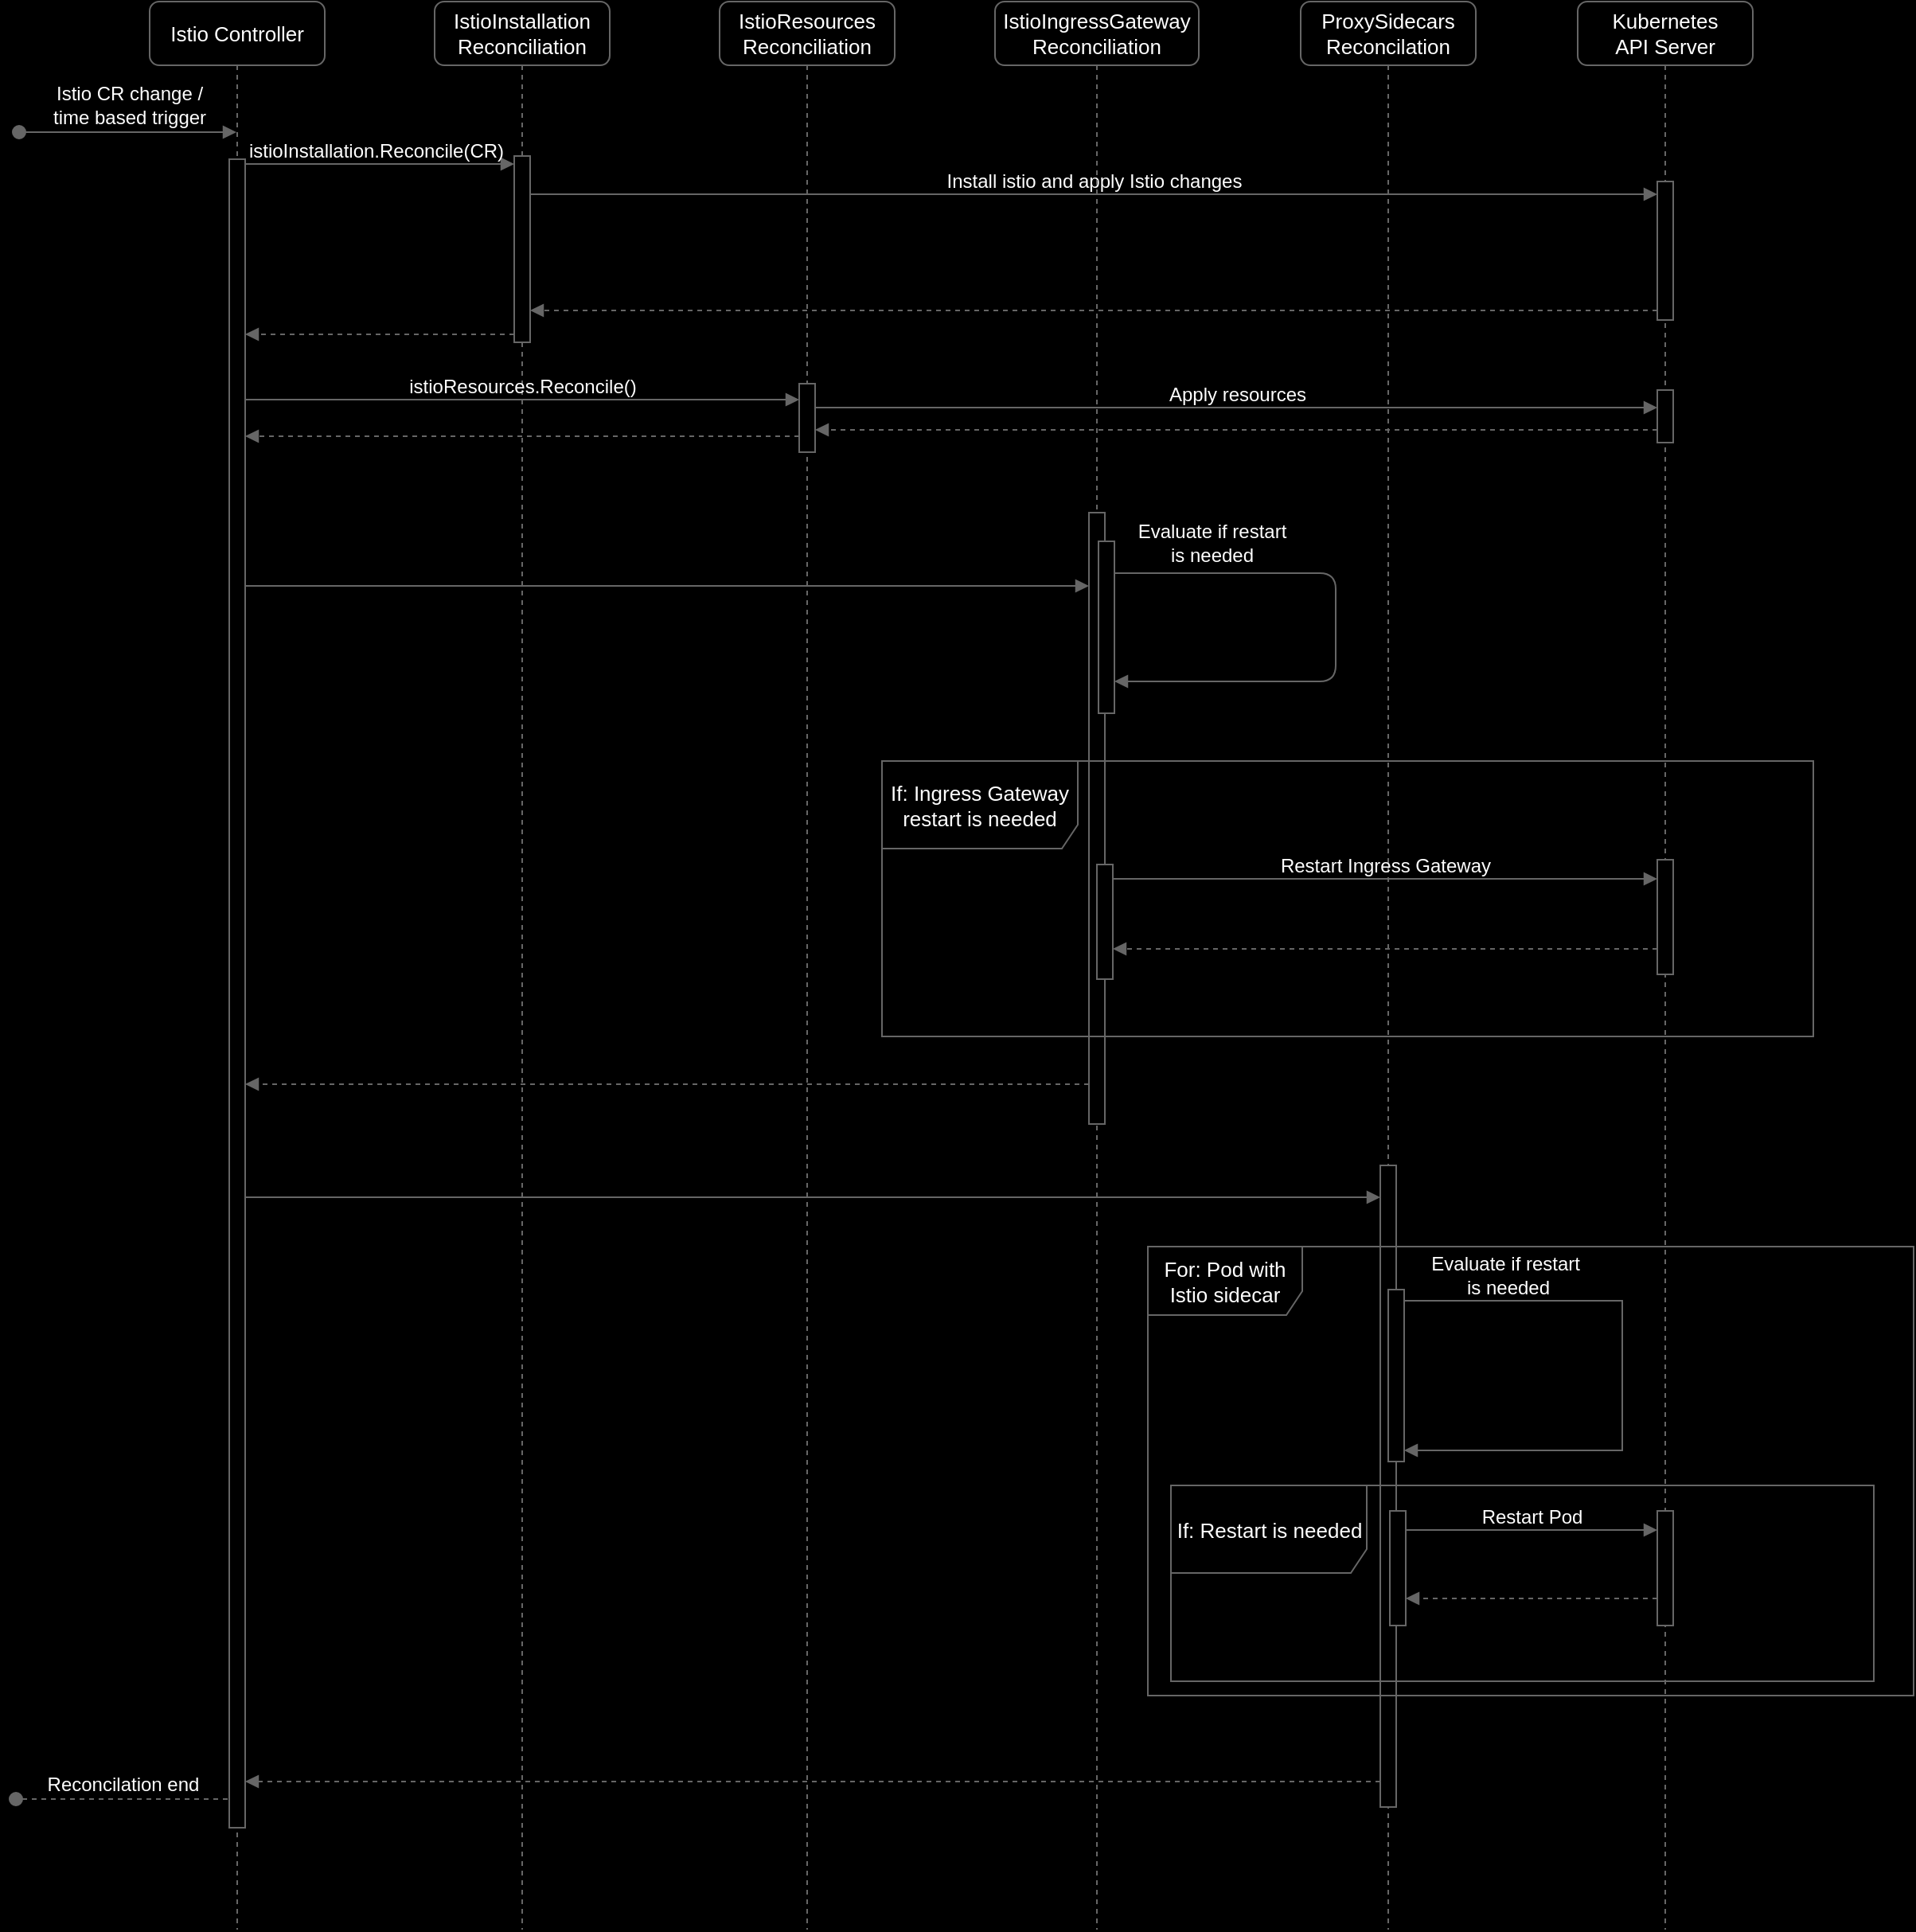 <mxfile version="21.6.5" type="device">
  <diagram name="Page-1" id="MNH3XjC20ktFi9s7011N">
    <mxGraphModel dx="1514" dy="721" grid="0" gridSize="10" guides="1" tooltips="1" connect="1" arrows="1" fold="1" page="1" pageScale="1" pageWidth="827" pageHeight="1169" background="#000000" math="0" shadow="0">
      <root>
        <mxCell id="0" />
        <mxCell id="1" parent="0" />
        <mxCell id="p223mYYwb6-epg65SY8K-14" value="istioInstallation.Reconcile(CR)&lt;br style=&quot;font-size: 12px;&quot;&gt;" style="edgeStyle=elbowEdgeStyle;shape=connector;curved=0;rounded=0;orthogonalLoop=1;jettySize=auto;elbow=vertical;html=1;labelBackgroundColor=none;strokeColor=#666666;fontFamily=Helvetica;fontSize=12;fontColor=#FFFFFF;endArrow=block;targetPerimeterSpacing=0;spacingTop=-17;" edge="1" parent="1" source="p223mYYwb6-epg65SY8K-1" target="p223mYYwb6-epg65SY8K-20">
          <mxGeometry relative="1" as="geometry">
            <Array as="points">
              <mxPoint x="270" y="185" />
            </Array>
          </mxGeometry>
        </mxCell>
        <mxCell id="p223mYYwb6-epg65SY8K-1" value="Istio Controller" style="shape=umlLifeline;perimeter=lifelinePerimeter;whiteSpace=wrap;html=1;container=1;dropTarget=0;collapsible=0;recursiveResize=0;outlineConnect=0;portConstraint=eastwest;newEdgeStyle={&quot;edgeStyle&quot;:&quot;elbowEdgeStyle&quot;,&quot;elbow&quot;:&quot;vertical&quot;,&quot;curved&quot;:0,&quot;rounded&quot;:0};fillColor=#000000;fontColor=#FFFFFF;labelBorderColor=default;strokeColor=#666666;rounded=1;fontSize=13;" vertex="1" parent="1">
          <mxGeometry x="130" y="83" width="110" height="1211" as="geometry" />
        </mxCell>
        <mxCell id="p223mYYwb6-epg65SY8K-19" value="" style="html=1;points=[];perimeter=orthogonalPerimeter;outlineConnect=0;targetShapes=umlLifeline;portConstraint=eastwest;newEdgeStyle={&quot;edgeStyle&quot;:&quot;elbowEdgeStyle&quot;,&quot;elbow&quot;:&quot;vertical&quot;,&quot;curved&quot;:0,&quot;rounded&quot;:0};fontFamily=Helvetica;fontSize=11;fontColor=#FFFFFF;fillColor=#000000;strokeColor=#666666;" vertex="1" parent="p223mYYwb6-epg65SY8K-1">
          <mxGeometry x="50" y="99" width="10" height="1048" as="geometry" />
        </mxCell>
        <mxCell id="p223mYYwb6-epg65SY8K-3" value="Istio CR change / &lt;br style=&quot;font-size: 12px;&quot;&gt;time based trigger" style="html=1;verticalAlign=bottom;startArrow=oval;startFill=1;endArrow=block;startSize=8;edgeStyle=elbowEdgeStyle;elbow=vertical;curved=0;rounded=0;strokeColor=#666666;labelBackgroundColor=none;fontColor=#FFFFFF;fontSize=12;" edge="1" parent="1" target="p223mYYwb6-epg65SY8K-1">
          <mxGeometry width="60" relative="1" as="geometry">
            <mxPoint x="48" y="165" as="sourcePoint" />
            <mxPoint x="177.5" y="165" as="targetPoint" />
          </mxGeometry>
        </mxCell>
        <mxCell id="p223mYYwb6-epg65SY8K-15" value="Install istio and apply Istio changes" style="edgeStyle=elbowEdgeStyle;shape=connector;curved=0;rounded=0;orthogonalLoop=1;jettySize=auto;elbow=vertical;html=1;labelBackgroundColor=none;strokeColor=#666666;fontFamily=Helvetica;fontSize=12;fontColor=#FFFFFF;endArrow=block;targetPerimeterSpacing=0;spacingTop=-17;" edge="1" parent="1" source="p223mYYwb6-epg65SY8K-20" target="p223mYYwb6-epg65SY8K-21">
          <mxGeometry relative="1" as="geometry">
            <mxPoint x="364" y="204" as="sourcePoint" />
            <mxPoint x="1082" y="204" as="targetPoint" />
            <Array as="points">
              <mxPoint x="723.5" y="204" />
            </Array>
          </mxGeometry>
        </mxCell>
        <mxCell id="p223mYYwb6-epg65SY8K-17" style="edgeStyle=elbowEdgeStyle;shape=connector;curved=0;rounded=0;orthogonalLoop=1;jettySize=auto;elbow=vertical;html=1;labelBackgroundColor=none;strokeColor=#666666;fontFamily=Helvetica;fontSize=11;fontColor=#FFFFFF;endArrow=block;targetPerimeterSpacing=0;dashed=1;" edge="1" parent="1" source="p223mYYwb6-epg65SY8K-20">
          <mxGeometry relative="1" as="geometry">
            <mxPoint x="190" y="292" as="targetPoint" />
            <Array as="points">
              <mxPoint x="265" y="292" />
            </Array>
          </mxGeometry>
        </mxCell>
        <mxCell id="p223mYYwb6-epg65SY8K-4" value="IstioInstallation&lt;br style=&quot;font-size: 13px;&quot;&gt;Reconciliation" style="shape=umlLifeline;perimeter=lifelinePerimeter;whiteSpace=wrap;html=1;container=1;dropTarget=0;collapsible=0;recursiveResize=0;outlineConnect=0;portConstraint=eastwest;newEdgeStyle={&quot;edgeStyle&quot;:&quot;elbowEdgeStyle&quot;,&quot;elbow&quot;:&quot;vertical&quot;,&quot;curved&quot;:0,&quot;rounded&quot;:0};fillColor=#000000;fontColor=#FFFFFF;labelBorderColor=default;strokeColor=#666666;rounded=1;fontSize=13;" vertex="1" parent="1">
          <mxGeometry x="309" y="83" width="110" height="1211" as="geometry" />
        </mxCell>
        <mxCell id="p223mYYwb6-epg65SY8K-20" value="" style="html=1;points=[];perimeter=orthogonalPerimeter;outlineConnect=0;targetShapes=umlLifeline;portConstraint=eastwest;newEdgeStyle={&quot;edgeStyle&quot;:&quot;elbowEdgeStyle&quot;,&quot;elbow&quot;:&quot;vertical&quot;,&quot;curved&quot;:0,&quot;rounded&quot;:0};fontFamily=Helvetica;fontSize=11;fontColor=#FFFFFF;fillColor=#000000;strokeColor=#666666;" vertex="1" parent="p223mYYwb6-epg65SY8K-4">
          <mxGeometry x="50" y="97" width="10" height="117" as="geometry" />
        </mxCell>
        <mxCell id="p223mYYwb6-epg65SY8K-6" value="IstioResources&lt;br&gt;Reconciliation" style="shape=umlLifeline;perimeter=lifelinePerimeter;whiteSpace=wrap;html=1;container=1;dropTarget=0;collapsible=0;recursiveResize=0;outlineConnect=0;portConstraint=eastwest;newEdgeStyle={&quot;edgeStyle&quot;:&quot;elbowEdgeStyle&quot;,&quot;elbow&quot;:&quot;vertical&quot;,&quot;curved&quot;:0,&quot;rounded&quot;:0};fillColor=#000000;fontColor=#FFFFFF;labelBorderColor=default;strokeColor=#666666;rounded=1;fontSize=13;" vertex="1" parent="1">
          <mxGeometry x="488" y="83" width="110" height="1211" as="geometry" />
        </mxCell>
        <mxCell id="p223mYYwb6-epg65SY8K-24" value="" style="html=1;points=[];perimeter=orthogonalPerimeter;outlineConnect=0;targetShapes=umlLifeline;portConstraint=eastwest;newEdgeStyle={&quot;edgeStyle&quot;:&quot;elbowEdgeStyle&quot;,&quot;elbow&quot;:&quot;vertical&quot;,&quot;curved&quot;:0,&quot;rounded&quot;:0};fontFamily=Helvetica;fontSize=11;fontColor=#FFFFFF;fillColor=#000000;strokeColor=#666666;" vertex="1" parent="p223mYYwb6-epg65SY8K-6">
          <mxGeometry x="50" y="240" width="10" height="43" as="geometry" />
        </mxCell>
        <mxCell id="p223mYYwb6-epg65SY8K-7" value="IstioIngressGateway&lt;br style=&quot;font-size: 13px;&quot;&gt;Reconciliation" style="shape=umlLifeline;perimeter=lifelinePerimeter;whiteSpace=wrap;html=1;container=1;dropTarget=0;collapsible=0;recursiveResize=0;outlineConnect=0;portConstraint=eastwest;newEdgeStyle={&quot;edgeStyle&quot;:&quot;elbowEdgeStyle&quot;,&quot;elbow&quot;:&quot;vertical&quot;,&quot;curved&quot;:0,&quot;rounded&quot;:0};fillColor=#000000;fontColor=#FFFFFF;labelBorderColor=default;strokeColor=#666666;rounded=1;fontSize=13;" vertex="1" parent="1">
          <mxGeometry x="661" y="83" width="128" height="1211" as="geometry" />
        </mxCell>
        <mxCell id="p223mYYwb6-epg65SY8K-35" value="Evaluate if restart &lt;br style=&quot;font-size: 12px;&quot;&gt;is needed" style="edgeStyle=elbowEdgeStyle;shape=connector;rounded=1;orthogonalLoop=1;jettySize=auto;elbow=vertical;html=1;labelBackgroundColor=none;strokeColor=#666666;fontFamily=Helvetica;fontSize=12;fontColor=#FFFFFF;endArrow=block;targetPerimeterSpacing=0;" edge="1" parent="p223mYYwb6-epg65SY8K-7" source="p223mYYwb6-epg65SY8K-31" target="p223mYYwb6-epg65SY8K-31">
          <mxGeometry x="-0.649" y="19" relative="1" as="geometry">
            <Array as="points">
              <mxPoint x="214" y="427" />
            </Array>
            <mxPoint as="offset" />
          </mxGeometry>
        </mxCell>
        <mxCell id="p223mYYwb6-epg65SY8K-42" value="" style="html=1;points=[];perimeter=orthogonalPerimeter;outlineConnect=0;targetShapes=umlLifeline;portConstraint=eastwest;newEdgeStyle={&quot;edgeStyle&quot;:&quot;elbowEdgeStyle&quot;,&quot;elbow&quot;:&quot;vertical&quot;,&quot;curved&quot;:0,&quot;rounded&quot;:0};fontFamily=Helvetica;fontSize=11;fontColor=#FFFFFF;fillColor=#000000;strokeColor=#666666;" vertex="1" parent="p223mYYwb6-epg65SY8K-7">
          <mxGeometry x="59" y="321" width="10" height="384" as="geometry" />
        </mxCell>
        <mxCell id="p223mYYwb6-epg65SY8K-31" value="" style="html=1;points=[];perimeter=orthogonalPerimeter;outlineConnect=0;targetShapes=umlLifeline;portConstraint=eastwest;newEdgeStyle={&quot;edgeStyle&quot;:&quot;elbowEdgeStyle&quot;,&quot;elbow&quot;:&quot;vertical&quot;,&quot;curved&quot;:0,&quot;rounded&quot;:0};fontFamily=Helvetica;fontSize=11;fontColor=#FFFFFF;fillColor=#000000;strokeColor=#666666;" vertex="1" parent="p223mYYwb6-epg65SY8K-7">
          <mxGeometry x="65" y="339" width="10" height="108" as="geometry" />
        </mxCell>
        <mxCell id="p223mYYwb6-epg65SY8K-8" value="ProxySidecars&lt;br style=&quot;font-size: 13px;&quot;&gt;Reconcilation" style="shape=umlLifeline;perimeter=lifelinePerimeter;whiteSpace=wrap;html=1;container=1;dropTarget=0;collapsible=0;recursiveResize=0;outlineConnect=0;portConstraint=eastwest;newEdgeStyle={&quot;edgeStyle&quot;:&quot;elbowEdgeStyle&quot;,&quot;elbow&quot;:&quot;vertical&quot;,&quot;curved&quot;:0,&quot;rounded&quot;:0};fillColor=#000000;fontColor=#FFFFFF;labelBorderColor=default;strokeColor=#666666;rounded=1;fontSize=13;" vertex="1" parent="1">
          <mxGeometry x="853" y="83" width="110" height="1211" as="geometry" />
        </mxCell>
        <mxCell id="p223mYYwb6-epg65SY8K-46" value="" style="html=1;points=[];perimeter=orthogonalPerimeter;outlineConnect=0;targetShapes=umlLifeline;portConstraint=eastwest;newEdgeStyle={&quot;edgeStyle&quot;:&quot;elbowEdgeStyle&quot;,&quot;elbow&quot;:&quot;vertical&quot;,&quot;curved&quot;:0,&quot;rounded&quot;:0};fontFamily=Helvetica;fontSize=11;fontColor=#FFFFFF;fillColor=#000000;strokeColor=#666666;" vertex="1" parent="p223mYYwb6-epg65SY8K-8">
          <mxGeometry x="50" y="731" width="10" height="403" as="geometry" />
        </mxCell>
        <mxCell id="p223mYYwb6-epg65SY8K-53" value="" style="html=1;points=[];perimeter=orthogonalPerimeter;outlineConnect=0;targetShapes=umlLifeline;portConstraint=eastwest;newEdgeStyle={&quot;edgeStyle&quot;:&quot;elbowEdgeStyle&quot;,&quot;elbow&quot;:&quot;vertical&quot;,&quot;curved&quot;:0,&quot;rounded&quot;:0};fontFamily=Helvetica;fontSize=11;fontColor=#FFFFFF;fillColor=#000000;strokeColor=#666666;" vertex="1" parent="p223mYYwb6-epg65SY8K-8">
          <mxGeometry x="55" y="809" width="10" height="108" as="geometry" />
        </mxCell>
        <mxCell id="p223mYYwb6-epg65SY8K-54" value="Evaluate if restart&amp;nbsp;&lt;br style=&quot;border-color: var(--border-color); font-size: 12px;&quot;&gt;is needed" style="edgeStyle=elbowEdgeStyle;shape=connector;curved=0;rounded=0;orthogonalLoop=1;jettySize=auto;elbow=vertical;html=1;labelBackgroundColor=none;strokeColor=#666666;fontFamily=Helvetica;fontSize=12;fontColor=#FFFFFF;endArrow=block;targetPerimeterSpacing=0;" edge="1" parent="p223mYYwb6-epg65SY8K-8" source="p223mYYwb6-epg65SY8K-53" target="p223mYYwb6-epg65SY8K-53">
          <mxGeometry x="-0.647" y="16" relative="1" as="geometry">
            <Array as="points">
              <mxPoint x="202" y="910" />
            </Array>
            <mxPoint as="offset" />
          </mxGeometry>
        </mxCell>
        <mxCell id="p223mYYwb6-epg65SY8K-16" style="edgeStyle=elbowEdgeStyle;shape=connector;curved=0;rounded=0;orthogonalLoop=1;jettySize=auto;elbow=vertical;html=1;labelBackgroundColor=none;strokeColor=#666666;fontFamily=Helvetica;fontSize=11;fontColor=#FFFFFF;endArrow=block;targetPerimeterSpacing=0;dashed=1;" edge="1" parent="1" source="p223mYYwb6-epg65SY8K-21" target="p223mYYwb6-epg65SY8K-20">
          <mxGeometry relative="1" as="geometry">
            <Array as="points">
              <mxPoint x="696" y="277" />
            </Array>
          </mxGeometry>
        </mxCell>
        <mxCell id="p223mYYwb6-epg65SY8K-9" value="Kubernetes&lt;br&gt;API Server" style="shape=umlLifeline;perimeter=lifelinePerimeter;whiteSpace=wrap;html=1;container=1;dropTarget=0;collapsible=0;recursiveResize=0;outlineConnect=0;portConstraint=eastwest;newEdgeStyle={&quot;edgeStyle&quot;:&quot;elbowEdgeStyle&quot;,&quot;elbow&quot;:&quot;vertical&quot;,&quot;curved&quot;:0,&quot;rounded&quot;:0};fillColor=#000000;fontColor=#FFFFFF;labelBorderColor=default;strokeColor=#666666;rounded=1;fontSize=13;" vertex="1" parent="1">
          <mxGeometry x="1027" y="83" width="110" height="1211" as="geometry" />
        </mxCell>
        <mxCell id="p223mYYwb6-epg65SY8K-21" value="" style="html=1;points=[];perimeter=orthogonalPerimeter;outlineConnect=0;targetShapes=umlLifeline;portConstraint=eastwest;newEdgeStyle={&quot;edgeStyle&quot;:&quot;elbowEdgeStyle&quot;,&quot;elbow&quot;:&quot;vertical&quot;,&quot;curved&quot;:0,&quot;rounded&quot;:0};fontFamily=Helvetica;fontSize=11;fontColor=#FFFFFF;fillColor=#000000;strokeColor=#666666;" vertex="1" parent="p223mYYwb6-epg65SY8K-9">
          <mxGeometry x="50" y="113" width="10" height="87" as="geometry" />
        </mxCell>
        <mxCell id="p223mYYwb6-epg65SY8K-26" value="" style="html=1;points=[];perimeter=orthogonalPerimeter;outlineConnect=0;targetShapes=umlLifeline;portConstraint=eastwest;newEdgeStyle={&quot;edgeStyle&quot;:&quot;elbowEdgeStyle&quot;,&quot;elbow&quot;:&quot;vertical&quot;,&quot;curved&quot;:0,&quot;rounded&quot;:0};fontFamily=Helvetica;fontSize=11;fontColor=#FFFFFF;fillColor=#000000;strokeColor=#666666;" vertex="1" parent="p223mYYwb6-epg65SY8K-9">
          <mxGeometry x="50" y="244" width="10" height="33" as="geometry" />
        </mxCell>
        <mxCell id="p223mYYwb6-epg65SY8K-37" value="" style="html=1;points=[];perimeter=orthogonalPerimeter;outlineConnect=0;targetShapes=umlLifeline;portConstraint=eastwest;newEdgeStyle={&quot;edgeStyle&quot;:&quot;elbowEdgeStyle&quot;,&quot;elbow&quot;:&quot;vertical&quot;,&quot;curved&quot;:0,&quot;rounded&quot;:0};fontFamily=Helvetica;fontSize=11;fontColor=#FFFFFF;fillColor=#000000;strokeColor=#666666;" vertex="1" parent="p223mYYwb6-epg65SY8K-9">
          <mxGeometry x="50" y="539" width="10" height="72" as="geometry" />
        </mxCell>
        <mxCell id="p223mYYwb6-epg65SY8K-58" value="" style="html=1;points=[];perimeter=orthogonalPerimeter;outlineConnect=0;targetShapes=umlLifeline;portConstraint=eastwest;newEdgeStyle={&quot;edgeStyle&quot;:&quot;elbowEdgeStyle&quot;,&quot;elbow&quot;:&quot;vertical&quot;,&quot;curved&quot;:0,&quot;rounded&quot;:0};fontFamily=Helvetica;fontSize=11;fontColor=#FFFFFF;fillColor=#000000;strokeColor=#666666;" vertex="1" parent="p223mYYwb6-epg65SY8K-9">
          <mxGeometry x="50" y="948" width="10" height="72" as="geometry" />
        </mxCell>
        <mxCell id="p223mYYwb6-epg65SY8K-25" value="istioResources.Reconcile()" style="edgeStyle=elbowEdgeStyle;shape=connector;curved=0;rounded=0;orthogonalLoop=1;jettySize=auto;elbow=vertical;html=1;labelBackgroundColor=none;strokeColor=#666666;fontFamily=Helvetica;fontSize=12;fontColor=#FFFFFF;endArrow=block;targetPerimeterSpacing=0;spacingTop=-17;" edge="1" parent="1" source="p223mYYwb6-epg65SY8K-19" target="p223mYYwb6-epg65SY8K-24">
          <mxGeometry relative="1" as="geometry">
            <Array as="points">
              <mxPoint x="367" y="333" />
            </Array>
          </mxGeometry>
        </mxCell>
        <mxCell id="p223mYYwb6-epg65SY8K-28" value="Apply resources" style="edgeStyle=elbowEdgeStyle;shape=connector;curved=0;rounded=0;orthogonalLoop=1;jettySize=auto;elbow=vertical;html=1;labelBackgroundColor=none;strokeColor=#666666;fontFamily=Helvetica;fontSize=12;fontColor=#FFFFFF;endArrow=block;targetPerimeterSpacing=0;spacingTop=-17;" edge="1" parent="1" source="p223mYYwb6-epg65SY8K-24" target="p223mYYwb6-epg65SY8K-26">
          <mxGeometry relative="1" as="geometry">
            <Array as="points">
              <mxPoint x="813" y="338" />
            </Array>
          </mxGeometry>
        </mxCell>
        <mxCell id="p223mYYwb6-epg65SY8K-29" style="edgeStyle=elbowEdgeStyle;shape=connector;curved=0;rounded=0;orthogonalLoop=1;jettySize=auto;elbow=vertical;html=1;labelBackgroundColor=none;strokeColor=#666666;fontFamily=Helvetica;fontSize=12;fontColor=#FFFFFF;endArrow=block;targetPerimeterSpacing=0;dashed=1;" edge="1" parent="1" source="p223mYYwb6-epg65SY8K-26" target="p223mYYwb6-epg65SY8K-24">
          <mxGeometry relative="1" as="geometry">
            <Array as="points">
              <mxPoint x="815" y="352" />
            </Array>
          </mxGeometry>
        </mxCell>
        <mxCell id="p223mYYwb6-epg65SY8K-30" style="edgeStyle=elbowEdgeStyle;shape=connector;curved=0;rounded=0;orthogonalLoop=1;jettySize=auto;elbow=vertical;html=1;labelBackgroundColor=none;strokeColor=#666666;fontFamily=Helvetica;fontSize=12;fontColor=#FFFFFF;endArrow=block;targetPerimeterSpacing=0;dashed=1;" edge="1" parent="1" source="p223mYYwb6-epg65SY8K-24" target="p223mYYwb6-epg65SY8K-19">
          <mxGeometry relative="1" as="geometry">
            <Array as="points">
              <mxPoint x="393" y="356" />
            </Array>
          </mxGeometry>
        </mxCell>
        <mxCell id="p223mYYwb6-epg65SY8K-32" style="edgeStyle=elbowEdgeStyle;shape=connector;curved=0;rounded=0;orthogonalLoop=1;jettySize=auto;elbow=vertical;html=1;labelBackgroundColor=none;strokeColor=#666666;fontFamily=Helvetica;fontSize=12;fontColor=#FFFFFF;endArrow=block;targetPerimeterSpacing=0;" edge="1" parent="1" source="p223mYYwb6-epg65SY8K-19" target="p223mYYwb6-epg65SY8K-42">
          <mxGeometry relative="1" as="geometry">
            <Array as="points">
              <mxPoint x="578" y="450" />
              <mxPoint x="458" y="416" />
            </Array>
          </mxGeometry>
        </mxCell>
        <mxCell id="p223mYYwb6-epg65SY8K-34" value="If: Ingress Gateway restart is needed" style="shape=umlFrame;whiteSpace=wrap;html=1;pointerEvents=0;fontFamily=Helvetica;fontSize=13;fontColor=#FFFFFF;fillColor=none;swimlaneFillColor=none;strokeColor=#666666;width=123;height=55;perimeter=rectanglePerimeter;shadow=0;" vertex="1" parent="1">
          <mxGeometry x="590" y="560" width="585" height="173" as="geometry" />
        </mxCell>
        <mxCell id="p223mYYwb6-epg65SY8K-40" value="Restart Ingress Gateway" style="edgeStyle=elbowEdgeStyle;shape=connector;curved=0;rounded=0;orthogonalLoop=1;jettySize=auto;elbow=vertical;html=1;labelBackgroundColor=none;strokeColor=#666666;fontFamily=Helvetica;fontSize=12;fontColor=#FFFFFF;endArrow=block;targetPerimeterSpacing=0;spacingTop=-17;" edge="1" parent="1" source="p223mYYwb6-epg65SY8K-39" target="p223mYYwb6-epg65SY8K-37">
          <mxGeometry relative="1" as="geometry">
            <mxPoint x="734.5" y="638.5" as="sourcePoint" />
            <mxPoint x="1081.5" y="638.5" as="targetPoint" />
            <Array as="points">
              <mxPoint x="904" y="634" />
            </Array>
          </mxGeometry>
        </mxCell>
        <mxCell id="p223mYYwb6-epg65SY8K-39" value="" style="html=1;points=[];perimeter=orthogonalPerimeter;outlineConnect=0;targetShapes=umlLifeline;portConstraint=eastwest;newEdgeStyle={&quot;edgeStyle&quot;:&quot;elbowEdgeStyle&quot;,&quot;elbow&quot;:&quot;vertical&quot;,&quot;curved&quot;:0,&quot;rounded&quot;:0};fontFamily=Helvetica;fontSize=11;fontColor=#FFFFFF;fillColor=#000000;strokeColor=#666666;" vertex="1" parent="1">
          <mxGeometry x="725" y="625" width="10" height="72" as="geometry" />
        </mxCell>
        <mxCell id="p223mYYwb6-epg65SY8K-41" style="edgeStyle=elbowEdgeStyle;shape=connector;curved=0;rounded=0;orthogonalLoop=1;jettySize=auto;elbow=vertical;html=1;labelBackgroundColor=none;strokeColor=#666666;fontFamily=Helvetica;fontSize=13;fontColor=#FFFFFF;endArrow=block;targetPerimeterSpacing=0;dashed=1;" edge="1" parent="1" source="p223mYYwb6-epg65SY8K-37" target="p223mYYwb6-epg65SY8K-39">
          <mxGeometry relative="1" as="geometry">
            <Array as="points">
              <mxPoint x="895" y="678" />
            </Array>
          </mxGeometry>
        </mxCell>
        <mxCell id="p223mYYwb6-epg65SY8K-44" style="edgeStyle=elbowEdgeStyle;shape=connector;curved=0;rounded=0;orthogonalLoop=1;jettySize=auto;elbow=vertical;html=1;labelBackgroundColor=none;strokeColor=#666666;fontFamily=Helvetica;fontSize=13;fontColor=#FFFFFF;endArrow=block;targetPerimeterSpacing=0;dashed=1;" edge="1" parent="1" source="p223mYYwb6-epg65SY8K-42" target="p223mYYwb6-epg65SY8K-19">
          <mxGeometry relative="1" as="geometry">
            <Array as="points">
              <mxPoint x="487" y="763" />
            </Array>
          </mxGeometry>
        </mxCell>
        <mxCell id="p223mYYwb6-epg65SY8K-45" style="edgeStyle=elbowEdgeStyle;shape=connector;curved=0;rounded=0;orthogonalLoop=1;jettySize=auto;elbow=vertical;html=1;labelBackgroundColor=none;strokeColor=#666666;fontFamily=Helvetica;fontSize=13;fontColor=#FFFFFF;endArrow=block;targetPerimeterSpacing=0;" edge="1" parent="1" source="p223mYYwb6-epg65SY8K-19" target="p223mYYwb6-epg65SY8K-46">
          <mxGeometry relative="1" as="geometry">
            <Array as="points">
              <mxPoint x="535" y="834" />
              <mxPoint x="525" y="874" />
            </Array>
          </mxGeometry>
        </mxCell>
        <mxCell id="p223mYYwb6-epg65SY8K-47" value="For: Pod with Istio sidecar" style="shape=umlFrame;whiteSpace=wrap;html=1;pointerEvents=0;strokeColor=#666666;fontFamily=Helvetica;fontSize=13;fontColor=#FFFFFF;fillColor=none;width=97;height=43;" vertex="1" parent="1">
          <mxGeometry x="757" y="865" width="481" height="282" as="geometry" />
        </mxCell>
        <mxCell id="p223mYYwb6-epg65SY8K-52" value="If: Restart is needed" style="shape=umlFrame;whiteSpace=wrap;html=1;pointerEvents=0;fontFamily=Helvetica;fontSize=13;fontColor=#FFFFFF;fillColor=none;swimlaneFillColor=none;strokeColor=#666666;width=123;height=55;perimeter=rectanglePerimeter;shadow=0;" vertex="1" parent="1">
          <mxGeometry x="771.5" y="1015" width="441.5" height="123" as="geometry" />
        </mxCell>
        <mxCell id="p223mYYwb6-epg65SY8K-59" value="Restart Pod" style="edgeStyle=elbowEdgeStyle;shape=connector;curved=0;rounded=0;orthogonalLoop=1;jettySize=auto;elbow=vertical;html=1;labelBackgroundColor=none;strokeColor=#666666;fontFamily=Helvetica;fontSize=12;fontColor=#FFFFFF;endArrow=block;targetPerimeterSpacing=0;spacingTop=-17;" edge="1" parent="1" source="p223mYYwb6-epg65SY8K-55" target="p223mYYwb6-epg65SY8K-58">
          <mxGeometry relative="1" as="geometry">
            <Array as="points">
              <mxPoint x="993" y="1043" />
            </Array>
          </mxGeometry>
        </mxCell>
        <mxCell id="p223mYYwb6-epg65SY8K-55" value="" style="html=1;points=[];perimeter=orthogonalPerimeter;outlineConnect=0;targetShapes=umlLifeline;portConstraint=eastwest;newEdgeStyle={&quot;edgeStyle&quot;:&quot;elbowEdgeStyle&quot;,&quot;elbow&quot;:&quot;vertical&quot;,&quot;curved&quot;:0,&quot;rounded&quot;:0};fontFamily=Helvetica;fontSize=11;fontColor=#FFFFFF;fillColor=#000000;strokeColor=#666666;" vertex="1" parent="1">
          <mxGeometry x="909" y="1031" width="10" height="72" as="geometry" />
        </mxCell>
        <mxCell id="p223mYYwb6-epg65SY8K-60" style="edgeStyle=elbowEdgeStyle;shape=connector;curved=0;rounded=0;orthogonalLoop=1;jettySize=auto;elbow=vertical;html=1;labelBackgroundColor=none;strokeColor=#666666;fontFamily=Helvetica;fontSize=13;fontColor=#FFFFFF;endArrow=block;targetPerimeterSpacing=0;dashed=1;" edge="1" parent="1" source="p223mYYwb6-epg65SY8K-58" target="p223mYYwb6-epg65SY8K-55">
          <mxGeometry relative="1" as="geometry">
            <Array as="points">
              <mxPoint x="1002" y="1086" />
            </Array>
          </mxGeometry>
        </mxCell>
        <mxCell id="p223mYYwb6-epg65SY8K-61" style="edgeStyle=elbowEdgeStyle;shape=connector;curved=0;rounded=0;orthogonalLoop=1;jettySize=auto;elbow=vertical;html=1;labelBackgroundColor=none;strokeColor=#666666;fontFamily=Helvetica;fontSize=13;fontColor=#FFFFFF;endArrow=block;targetPerimeterSpacing=0;dashed=1;" edge="1" parent="1" source="p223mYYwb6-epg65SY8K-46" target="p223mYYwb6-epg65SY8K-19">
          <mxGeometry relative="1" as="geometry">
            <Array as="points">
              <mxPoint x="544" y="1201" />
            </Array>
          </mxGeometry>
        </mxCell>
        <mxCell id="p223mYYwb6-epg65SY8K-62" value="Reconcilation end" style="html=1;verticalAlign=bottom;startArrow=oval;startFill=1;endArrow=none;startSize=8;edgeStyle=elbowEdgeStyle;elbow=vertical;curved=0;rounded=0;strokeColor=#666666;labelBackgroundColor=none;fontColor=#FFFFFF;fontSize=12;endFill=0;dashed=1;" edge="1" parent="1" target="p223mYYwb6-epg65SY8K-19">
          <mxGeometry width="60" relative="1" as="geometry">
            <mxPoint x="46" y="1212" as="sourcePoint" />
            <mxPoint x="161" y="1212" as="targetPoint" />
          </mxGeometry>
        </mxCell>
      </root>
    </mxGraphModel>
  </diagram>
</mxfile>
